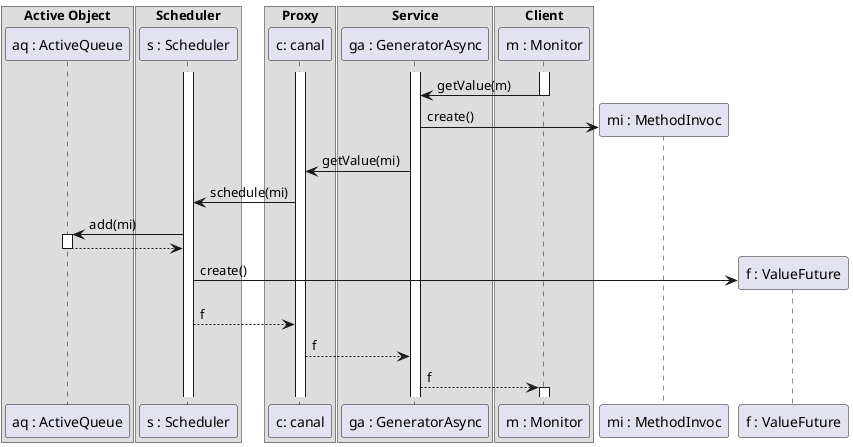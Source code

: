 @startuml
box "Active Object"
    participant "aq : ActiveQueue" as aq
end box
box "Scheduler"
participant "s : Scheduler" as s
end box
box "Proxy"
    participant "c: canal" as c
end box
box "Service"
    participant "ga : GeneratorAsync" as ga
end box
box "Client"
    participant "m : Monitor" as m
end box

activate m
activate c
activate s
activate ga
m -> ga: getValue(m)
deactivate m
create "mi : MethodInvoc" as mi
ga -> mi: create()
ga -> c: getValue(mi)
c -> s: schedule(mi)
s -> aq: add(mi)
activate aq
aq --> s
deactivate aq
create "f : ValueFuture" as f
s -> f: create()
s --> c: f
c --> ga: f
ga --> m: f
activate m
@enduml